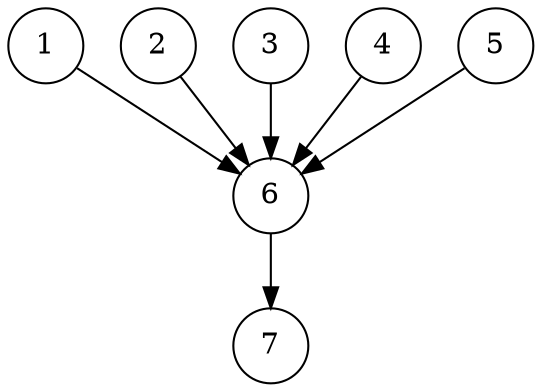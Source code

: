 digraph {
  node [shape=circle]
  1 [label="1"]
  2 [label="2"]
  3 [label="3"]
  4 [label="4"]
  5 [label="5"]
  6 [label="6"]
  7 [label="7"]

  1 -> 6;
  2 -> 6;
  3 -> 6;
  4 -> 6;
  5 -> 6;
  6 -> 7;
}